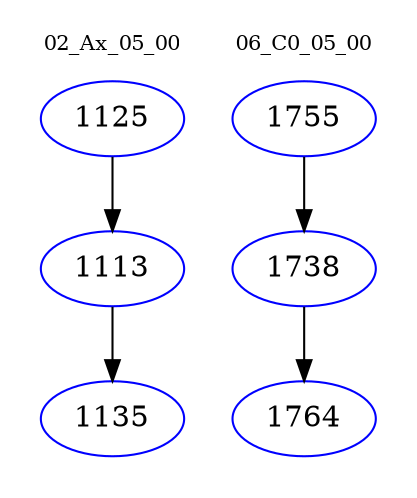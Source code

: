 digraph{
subgraph cluster_0 {
color = white
label = "02_Ax_05_00";
fontsize=10;
T0_1125 [label="1125", color="blue"]
T0_1125 -> T0_1113 [color="black"]
T0_1113 [label="1113", color="blue"]
T0_1113 -> T0_1135 [color="black"]
T0_1135 [label="1135", color="blue"]
}
subgraph cluster_1 {
color = white
label = "06_C0_05_00";
fontsize=10;
T1_1755 [label="1755", color="blue"]
T1_1755 -> T1_1738 [color="black"]
T1_1738 [label="1738", color="blue"]
T1_1738 -> T1_1764 [color="black"]
T1_1764 [label="1764", color="blue"]
}
}
